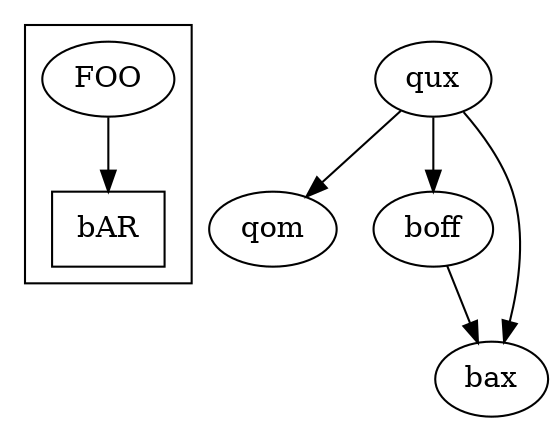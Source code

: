 digraph test2 {
  subgraph cluster_blah {
    foo -> bar;
  }

  qux -> {qom;boff->bax}

  foo[label="FOO"]

  subgraph baz {
    bar[label="bAR"]
    bar[shape=box]
  }
}
